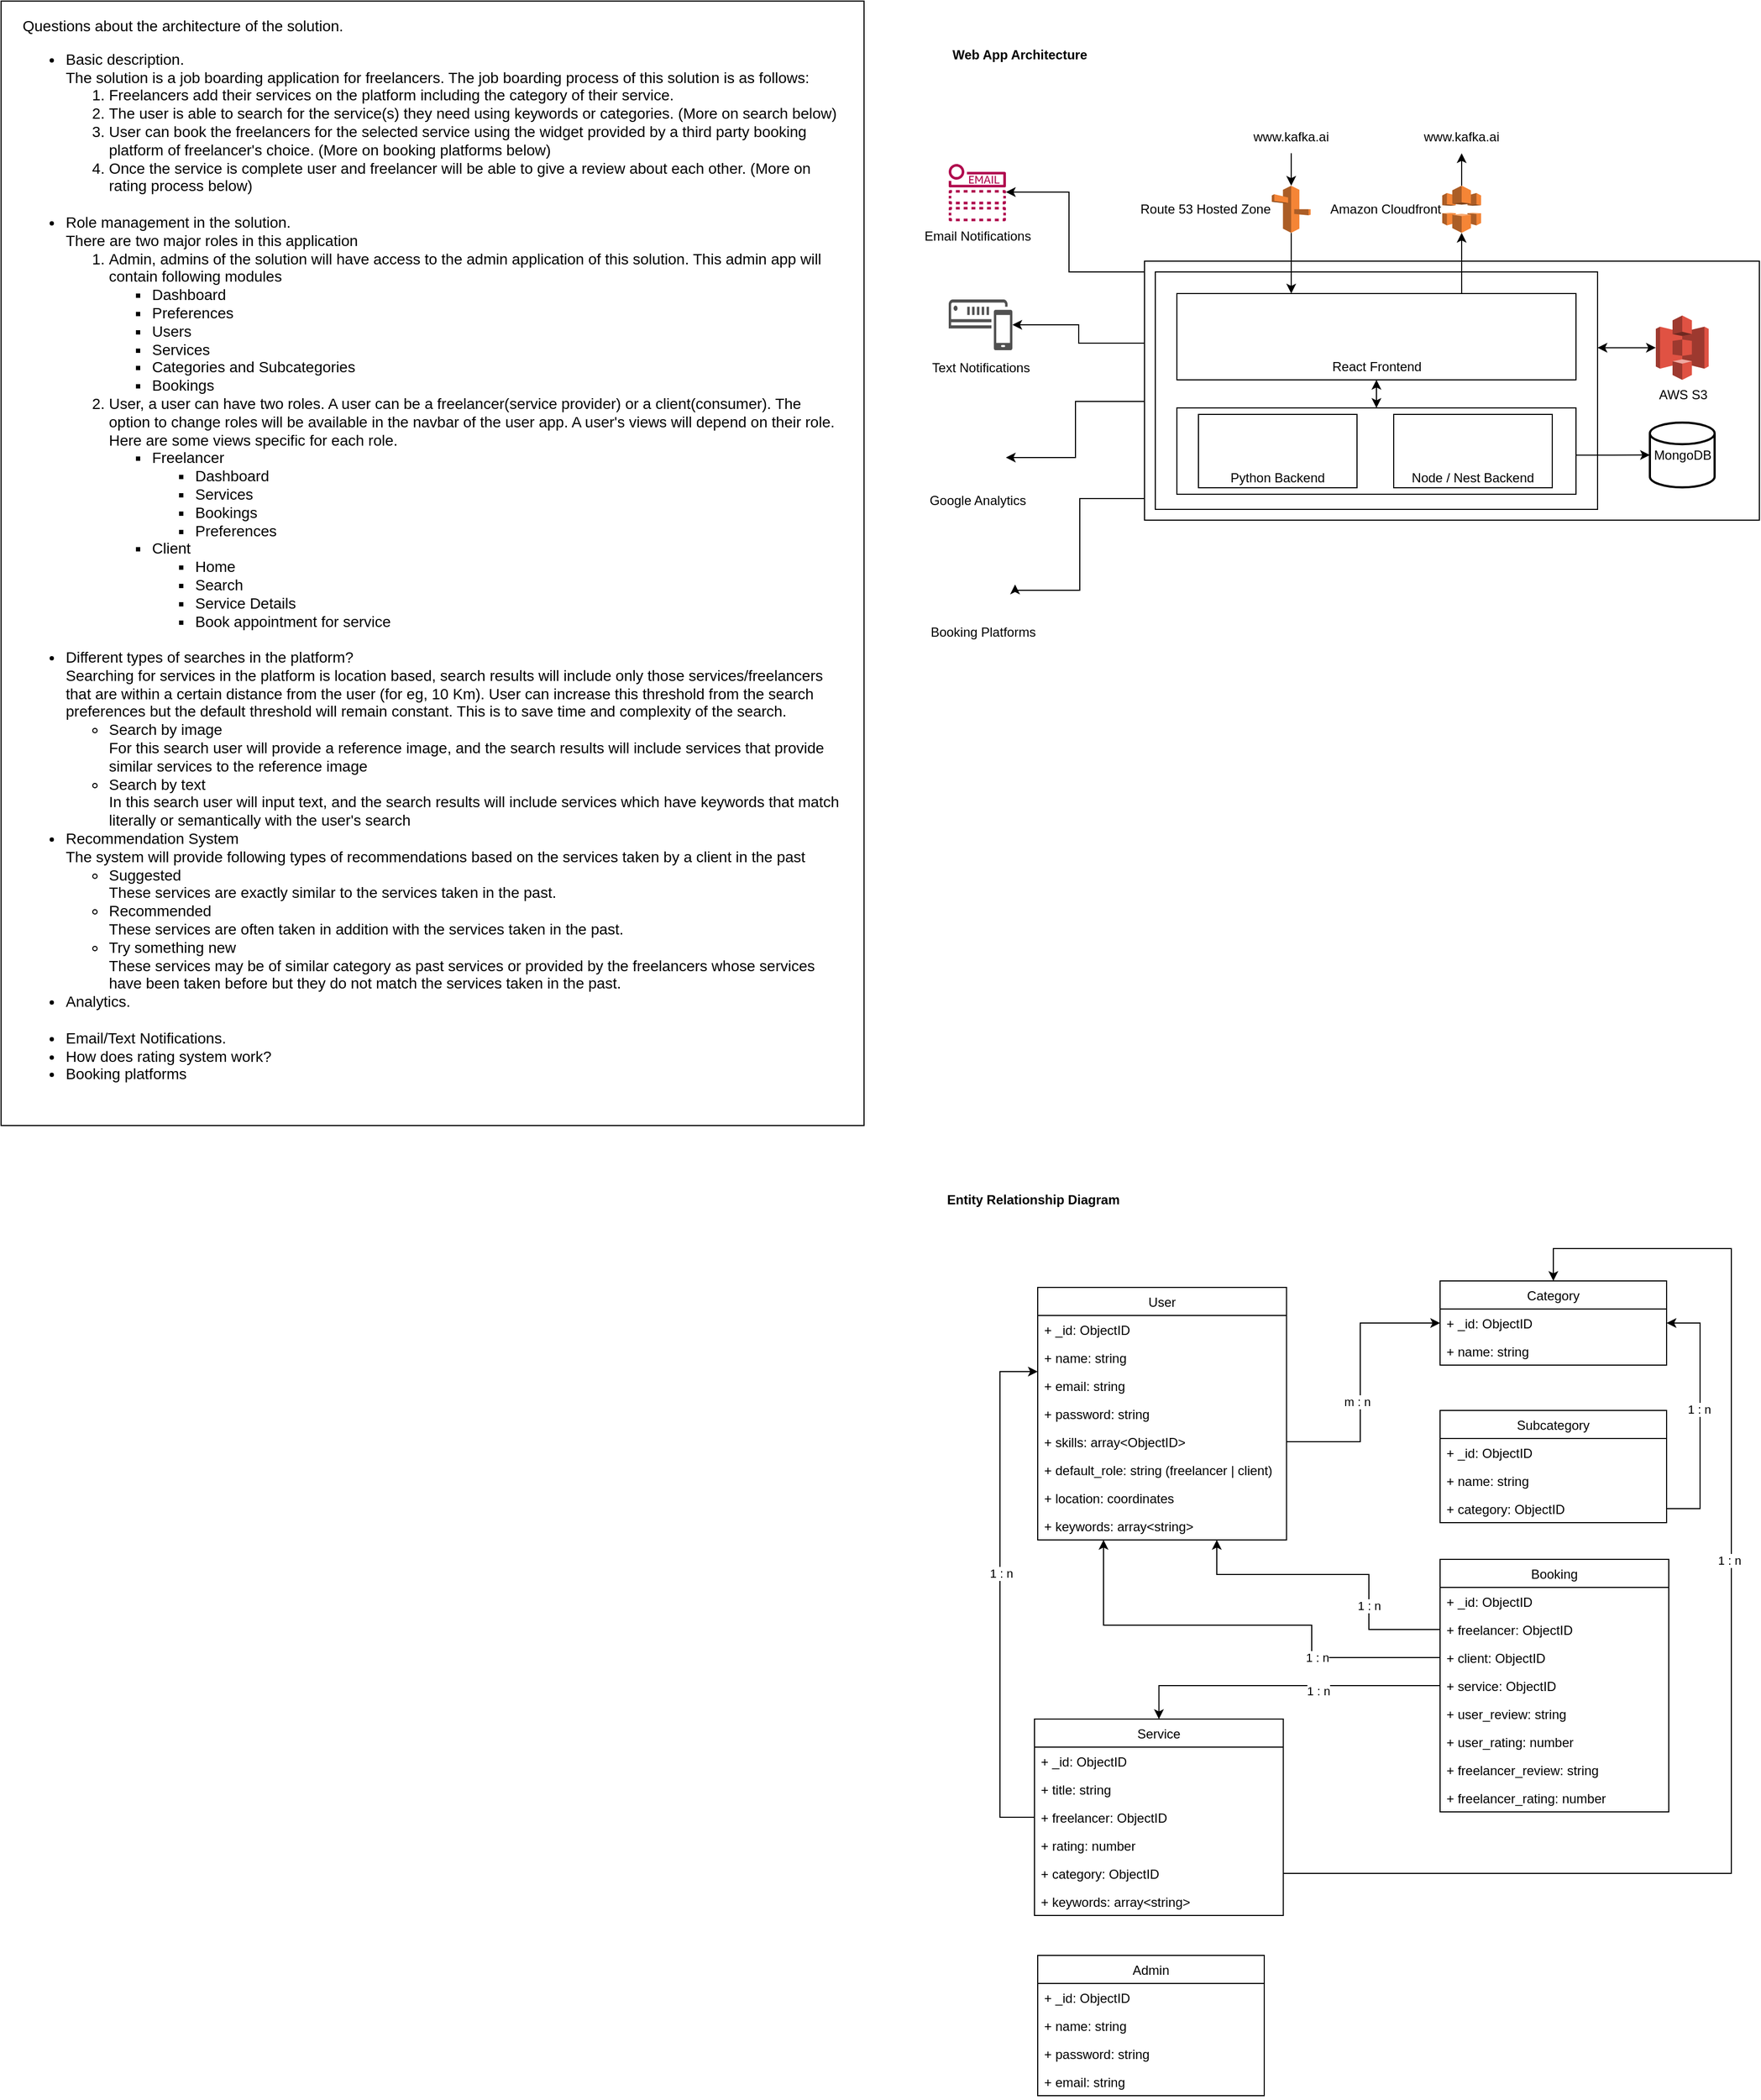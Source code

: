 <mxfile version="18.0.5" type="github">
  <diagram id="RMcL3n7hpZ8fIVGod4ny" name="Page-1">
    <mxGraphModel dx="2430" dy="763" grid="0" gridSize="10" guides="1" tooltips="1" connect="1" arrows="1" fold="1" page="1" pageScale="1" pageWidth="850" pageHeight="1100" math="0" shadow="0">
      <root>
        <mxCell id="0" />
        <mxCell id="1" parent="0" />
        <mxCell id="Oak1mWo9v-8OV0q6VtSm-3" value="" style="rounded=0;whiteSpace=wrap;html=1;fillColor=none;" parent="1" vertex="1">
          <mxGeometry x="235" y="270" width="570" height="240" as="geometry" />
        </mxCell>
        <mxCell id="Oak1mWo9v-8OV0q6VtSm-4" value="" style="rounded=0;whiteSpace=wrap;html=1;fillColor=none;" parent="1" vertex="1">
          <mxGeometry x="245" y="280" width="410" height="220" as="geometry" />
        </mxCell>
        <mxCell id="UXOGcqwC0pb2AC3sruDp-33" value="" style="rounded=0;whiteSpace=wrap;html=1;fillColor=none;" vertex="1" parent="1">
          <mxGeometry x="265" y="406" width="370" height="80" as="geometry" />
        </mxCell>
        <mxCell id="Oak1mWo9v-8OV0q6VtSm-10" value="User" style="swimlane;fontStyle=0;childLayout=stackLayout;horizontal=1;startSize=26;fillColor=none;horizontalStack=0;resizeParent=1;resizeParentMax=0;resizeLast=0;collapsible=1;marginBottom=0;" parent="1" vertex="1">
          <mxGeometry x="136" y="1221" width="230.67" height="234" as="geometry" />
        </mxCell>
        <mxCell id="Oak1mWo9v-8OV0q6VtSm-11" value="+ _id: ObjectID" style="text;strokeColor=none;fillColor=none;align=left;verticalAlign=top;spacingLeft=4;spacingRight=4;overflow=hidden;rotatable=0;points=[[0,0.5],[1,0.5]];portConstraint=eastwest;" parent="Oak1mWo9v-8OV0q6VtSm-10" vertex="1">
          <mxGeometry y="26" width="230.67" height="26" as="geometry" />
        </mxCell>
        <mxCell id="Oak1mWo9v-8OV0q6VtSm-12" value="+ name: string" style="text;strokeColor=none;fillColor=none;align=left;verticalAlign=top;spacingLeft=4;spacingRight=4;overflow=hidden;rotatable=0;points=[[0,0.5],[1,0.5]];portConstraint=eastwest;" parent="Oak1mWo9v-8OV0q6VtSm-10" vertex="1">
          <mxGeometry y="52" width="230.67" height="26" as="geometry" />
        </mxCell>
        <mxCell id="Oak1mWo9v-8OV0q6VtSm-13" value="+ email: string" style="text;strokeColor=none;fillColor=none;align=left;verticalAlign=top;spacingLeft=4;spacingRight=4;overflow=hidden;rotatable=0;points=[[0,0.5],[1,0.5]];portConstraint=eastwest;" parent="Oak1mWo9v-8OV0q6VtSm-10" vertex="1">
          <mxGeometry y="78" width="230.67" height="26" as="geometry" />
        </mxCell>
        <mxCell id="Oak1mWo9v-8OV0q6VtSm-14" value="+ password: string" style="text;strokeColor=none;fillColor=none;align=left;verticalAlign=top;spacingLeft=4;spacingRight=4;overflow=hidden;rotatable=0;points=[[0,0.5],[1,0.5]];portConstraint=eastwest;" parent="Oak1mWo9v-8OV0q6VtSm-10" vertex="1">
          <mxGeometry y="104" width="230.67" height="26" as="geometry" />
        </mxCell>
        <mxCell id="Oak1mWo9v-8OV0q6VtSm-113" value="+ skills: array&lt;ObjectID&gt;" style="text;strokeColor=none;fillColor=none;align=left;verticalAlign=top;spacingLeft=4;spacingRight=4;overflow=hidden;rotatable=0;points=[[0,0.5],[1,0.5]];portConstraint=eastwest;" parent="Oak1mWo9v-8OV0q6VtSm-10" vertex="1">
          <mxGeometry y="130" width="230.67" height="26" as="geometry" />
        </mxCell>
        <mxCell id="Oak1mWo9v-8OV0q6VtSm-16" value="+ default_role: string (freelancer | client)" style="text;strokeColor=none;fillColor=none;align=left;verticalAlign=top;spacingLeft=4;spacingRight=4;overflow=hidden;rotatable=0;points=[[0,0.5],[1,0.5]];portConstraint=eastwest;" parent="Oak1mWo9v-8OV0q6VtSm-10" vertex="1">
          <mxGeometry y="156" width="230.67" height="26" as="geometry" />
        </mxCell>
        <mxCell id="UXOGcqwC0pb2AC3sruDp-13" value="+ location: coordinates" style="text;strokeColor=none;fillColor=none;align=left;verticalAlign=top;spacingLeft=4;spacingRight=4;overflow=hidden;rotatable=0;points=[[0,0.5],[1,0.5]];portConstraint=eastwest;" vertex="1" parent="Oak1mWo9v-8OV0q6VtSm-10">
          <mxGeometry y="182" width="230.67" height="26" as="geometry" />
        </mxCell>
        <mxCell id="UXOGcqwC0pb2AC3sruDp-22" value="+ keywords: array&lt;string&gt;" style="text;strokeColor=none;fillColor=none;align=left;verticalAlign=top;spacingLeft=4;spacingRight=4;overflow=hidden;rotatable=0;points=[[0,0.5],[1,0.5]];portConstraint=eastwest;" vertex="1" parent="Oak1mWo9v-8OV0q6VtSm-10">
          <mxGeometry y="208" width="230.67" height="26" as="geometry" />
        </mxCell>
        <mxCell id="Oak1mWo9v-8OV0q6VtSm-19" value="Admin" style="swimlane;fontStyle=0;childLayout=stackLayout;horizontal=1;startSize=26;fillColor=none;horizontalStack=0;resizeParent=1;resizeParentMax=0;resizeLast=0;collapsible=1;marginBottom=0;" parent="1" vertex="1">
          <mxGeometry x="136" y="1840" width="210" height="130" as="geometry" />
        </mxCell>
        <mxCell id="Oak1mWo9v-8OV0q6VtSm-20" value="+ _id: ObjectID" style="text;strokeColor=none;fillColor=none;align=left;verticalAlign=top;spacingLeft=4;spacingRight=4;overflow=hidden;rotatable=0;points=[[0,0.5],[1,0.5]];portConstraint=eastwest;" parent="Oak1mWo9v-8OV0q6VtSm-19" vertex="1">
          <mxGeometry y="26" width="210" height="26" as="geometry" />
        </mxCell>
        <mxCell id="Oak1mWo9v-8OV0q6VtSm-21" value="+ name: string" style="text;strokeColor=none;fillColor=none;align=left;verticalAlign=top;spacingLeft=4;spacingRight=4;overflow=hidden;rotatable=0;points=[[0,0.5],[1,0.5]];portConstraint=eastwest;" parent="Oak1mWo9v-8OV0q6VtSm-19" vertex="1">
          <mxGeometry y="52" width="210" height="26" as="geometry" />
        </mxCell>
        <mxCell id="Oak1mWo9v-8OV0q6VtSm-23" value="+ password: string" style="text;strokeColor=none;fillColor=none;align=left;verticalAlign=top;spacingLeft=4;spacingRight=4;overflow=hidden;rotatable=0;points=[[0,0.5],[1,0.5]];portConstraint=eastwest;" parent="Oak1mWo9v-8OV0q6VtSm-19" vertex="1">
          <mxGeometry y="78" width="210" height="26" as="geometry" />
        </mxCell>
        <mxCell id="Oak1mWo9v-8OV0q6VtSm-22" value="+ email: string" style="text;strokeColor=none;fillColor=none;align=left;verticalAlign=top;spacingLeft=4;spacingRight=4;overflow=hidden;rotatable=0;points=[[0,0.5],[1,0.5]];portConstraint=eastwest;" parent="Oak1mWo9v-8OV0q6VtSm-19" vertex="1">
          <mxGeometry y="104" width="210" height="26" as="geometry" />
        </mxCell>
        <mxCell id="Oak1mWo9v-8OV0q6VtSm-53" value="&lt;b&gt;Entity Relationship Diagram&lt;/b&gt;" style="text;html=1;strokeColor=none;fillColor=none;align=left;verticalAlign=middle;whiteSpace=wrap;rounded=0;" parent="1" vertex="1">
          <mxGeometry x="50" y="1125" width="240" height="30" as="geometry" />
        </mxCell>
        <mxCell id="Oak1mWo9v-8OV0q6VtSm-80" value="Service" style="swimlane;fontStyle=0;childLayout=stackLayout;horizontal=1;startSize=26;fillColor=none;horizontalStack=0;resizeParent=1;resizeParentMax=0;resizeLast=0;collapsible=1;marginBottom=0;" parent="1" vertex="1">
          <mxGeometry x="133" y="1621" width="230.67" height="182" as="geometry" />
        </mxCell>
        <mxCell id="Oak1mWo9v-8OV0q6VtSm-81" value="+ _id: ObjectID" style="text;strokeColor=none;fillColor=none;align=left;verticalAlign=top;spacingLeft=4;spacingRight=4;overflow=hidden;rotatable=0;points=[[0,0.5],[1,0.5]];portConstraint=eastwest;" parent="Oak1mWo9v-8OV0q6VtSm-80" vertex="1">
          <mxGeometry y="26" width="230.67" height="26" as="geometry" />
        </mxCell>
        <mxCell id="Oak1mWo9v-8OV0q6VtSm-82" value="+ title: string" style="text;strokeColor=none;fillColor=none;align=left;verticalAlign=top;spacingLeft=4;spacingRight=4;overflow=hidden;rotatable=0;points=[[0,0.5],[1,0.5]];portConstraint=eastwest;" parent="Oak1mWo9v-8OV0q6VtSm-80" vertex="1">
          <mxGeometry y="52" width="230.67" height="26" as="geometry" />
        </mxCell>
        <mxCell id="Oak1mWo9v-8OV0q6VtSm-83" value="+ freelancer: ObjectID" style="text;strokeColor=none;fillColor=none;align=left;verticalAlign=top;spacingLeft=4;spacingRight=4;overflow=hidden;rotatable=0;points=[[0,0.5],[1,0.5]];portConstraint=eastwest;" parent="Oak1mWo9v-8OV0q6VtSm-80" vertex="1">
          <mxGeometry y="78" width="230.67" height="26" as="geometry" />
        </mxCell>
        <mxCell id="Oak1mWo9v-8OV0q6VtSm-86" value="+ rating: number" style="text;strokeColor=none;fillColor=none;align=left;verticalAlign=top;spacingLeft=4;spacingRight=4;overflow=hidden;rotatable=0;points=[[0,0.5],[1,0.5]];portConstraint=eastwest;" parent="Oak1mWo9v-8OV0q6VtSm-80" vertex="1">
          <mxGeometry y="104" width="230.67" height="26" as="geometry" />
        </mxCell>
        <mxCell id="UXOGcqwC0pb2AC3sruDp-5" value="+ category: ObjectID" style="text;strokeColor=none;fillColor=none;align=left;verticalAlign=top;spacingLeft=4;spacingRight=4;overflow=hidden;rotatable=0;points=[[0,0.5],[1,0.5]];portConstraint=eastwest;" vertex="1" parent="Oak1mWo9v-8OV0q6VtSm-80">
          <mxGeometry y="130" width="230.67" height="26" as="geometry" />
        </mxCell>
        <mxCell id="UXOGcqwC0pb2AC3sruDp-24" value="+ keywords: array&lt;string&gt;" style="text;strokeColor=none;fillColor=none;align=left;verticalAlign=top;spacingLeft=4;spacingRight=4;overflow=hidden;rotatable=0;points=[[0,0.5],[1,0.5]];portConstraint=eastwest;" vertex="1" parent="Oak1mWo9v-8OV0q6VtSm-80">
          <mxGeometry y="156" width="230.67" height="26" as="geometry" />
        </mxCell>
        <mxCell id="Oak1mWo9v-8OV0q6VtSm-94" value="Booking" style="swimlane;fontStyle=0;childLayout=stackLayout;horizontal=1;startSize=26;fillColor=none;horizontalStack=0;resizeParent=1;resizeParentMax=0;resizeLast=0;collapsible=1;marginBottom=0;" parent="1" vertex="1">
          <mxGeometry x="509" y="1473" width="212" height="234" as="geometry" />
        </mxCell>
        <mxCell id="Oak1mWo9v-8OV0q6VtSm-95" value="+ _id: ObjectID" style="text;strokeColor=none;fillColor=none;align=left;verticalAlign=top;spacingLeft=4;spacingRight=4;overflow=hidden;rotatable=0;points=[[0,0.5],[1,0.5]];portConstraint=eastwest;" parent="Oak1mWo9v-8OV0q6VtSm-94" vertex="1">
          <mxGeometry y="26" width="212" height="26" as="geometry" />
        </mxCell>
        <mxCell id="Oak1mWo9v-8OV0q6VtSm-97" value="+ freelancer: ObjectID" style="text;strokeColor=none;fillColor=none;align=left;verticalAlign=top;spacingLeft=4;spacingRight=4;overflow=hidden;rotatable=0;points=[[0,0.5],[1,0.5]];portConstraint=eastwest;" parent="Oak1mWo9v-8OV0q6VtSm-94" vertex="1">
          <mxGeometry y="52" width="212" height="26" as="geometry" />
        </mxCell>
        <mxCell id="Oak1mWo9v-8OV0q6VtSm-98" value="+ client: ObjectID" style="text;strokeColor=none;fillColor=none;align=left;verticalAlign=top;spacingLeft=4;spacingRight=4;overflow=hidden;rotatable=0;points=[[0,0.5],[1,0.5]];portConstraint=eastwest;" parent="Oak1mWo9v-8OV0q6VtSm-94" vertex="1">
          <mxGeometry y="78" width="212" height="26" as="geometry" />
        </mxCell>
        <mxCell id="Oak1mWo9v-8OV0q6VtSm-99" value="+ service: ObjectID" style="text;strokeColor=none;fillColor=none;align=left;verticalAlign=top;spacingLeft=4;spacingRight=4;overflow=hidden;rotatable=0;points=[[0,0.5],[1,0.5]];portConstraint=eastwest;" parent="Oak1mWo9v-8OV0q6VtSm-94" vertex="1">
          <mxGeometry y="104" width="212" height="26" as="geometry" />
        </mxCell>
        <mxCell id="UXOGcqwC0pb2AC3sruDp-2" value="+ user_review: string" style="text;strokeColor=none;fillColor=none;align=left;verticalAlign=top;spacingLeft=4;spacingRight=4;overflow=hidden;rotatable=0;points=[[0,0.5],[1,0.5]];portConstraint=eastwest;" vertex="1" parent="Oak1mWo9v-8OV0q6VtSm-94">
          <mxGeometry y="130" width="212" height="26" as="geometry" />
        </mxCell>
        <mxCell id="UXOGcqwC0pb2AC3sruDp-4" value="+ user_rating: number" style="text;strokeColor=none;fillColor=none;align=left;verticalAlign=top;spacingLeft=4;spacingRight=4;overflow=hidden;rotatable=0;points=[[0,0.5],[1,0.5]];portConstraint=eastwest;" vertex="1" parent="Oak1mWo9v-8OV0q6VtSm-94">
          <mxGeometry y="156" width="212" height="26" as="geometry" />
        </mxCell>
        <mxCell id="UXOGcqwC0pb2AC3sruDp-9" value="+ freelancer_review: string" style="text;strokeColor=none;fillColor=none;align=left;verticalAlign=top;spacingLeft=4;spacingRight=4;overflow=hidden;rotatable=0;points=[[0,0.5],[1,0.5]];portConstraint=eastwest;" vertex="1" parent="Oak1mWo9v-8OV0q6VtSm-94">
          <mxGeometry y="182" width="212" height="26" as="geometry" />
        </mxCell>
        <mxCell id="UXOGcqwC0pb2AC3sruDp-8" value="+ freelancer_rating: number" style="text;strokeColor=none;fillColor=none;align=left;verticalAlign=top;spacingLeft=4;spacingRight=4;overflow=hidden;rotatable=0;points=[[0,0.5],[1,0.5]];portConstraint=eastwest;" vertex="1" parent="Oak1mWo9v-8OV0q6VtSm-94">
          <mxGeometry y="208" width="212" height="26" as="geometry" />
        </mxCell>
        <mxCell id="Oak1mWo9v-8OV0q6VtSm-100" style="edgeStyle=orthogonalEdgeStyle;rounded=0;orthogonalLoop=1;jettySize=auto;html=1;" parent="1" source="Oak1mWo9v-8OV0q6VtSm-97" target="Oak1mWo9v-8OV0q6VtSm-10" edge="1">
          <mxGeometry relative="1" as="geometry">
            <Array as="points">
              <mxPoint x="443" y="1538" />
              <mxPoint x="443" y="1487" />
              <mxPoint x="302" y="1487" />
            </Array>
          </mxGeometry>
        </mxCell>
        <mxCell id="Oak1mWo9v-8OV0q6VtSm-124" value="1 : n" style="edgeLabel;html=1;align=center;verticalAlign=middle;resizable=0;points=[];" parent="Oak1mWo9v-8OV0q6VtSm-100" vertex="1" connectable="0">
          <mxGeometry x="-0.395" relative="1" as="geometry">
            <mxPoint y="-1" as="offset" />
          </mxGeometry>
        </mxCell>
        <mxCell id="Oak1mWo9v-8OV0q6VtSm-101" style="edgeStyle=orthogonalEdgeStyle;rounded=0;orthogonalLoop=1;jettySize=auto;html=1;" parent="1" source="Oak1mWo9v-8OV0q6VtSm-98" target="Oak1mWo9v-8OV0q6VtSm-10" edge="1">
          <mxGeometry relative="1" as="geometry">
            <Array as="points">
              <mxPoint x="390" y="1564" />
              <mxPoint x="390" y="1534" />
              <mxPoint x="197" y="1534" />
            </Array>
          </mxGeometry>
        </mxCell>
        <mxCell id="Oak1mWo9v-8OV0q6VtSm-123" value="1 : n" style="edgeLabel;html=1;align=center;verticalAlign=middle;resizable=0;points=[];" parent="Oak1mWo9v-8OV0q6VtSm-101" vertex="1" connectable="0">
          <mxGeometry x="-0.434" y="-5" relative="1" as="geometry">
            <mxPoint as="offset" />
          </mxGeometry>
        </mxCell>
        <mxCell id="Oak1mWo9v-8OV0q6VtSm-102" style="edgeStyle=orthogonalEdgeStyle;rounded=0;orthogonalLoop=1;jettySize=auto;html=1;" parent="1" source="Oak1mWo9v-8OV0q6VtSm-99" target="Oak1mWo9v-8OV0q6VtSm-80" edge="1">
          <mxGeometry relative="1" as="geometry" />
        </mxCell>
        <mxCell id="Oak1mWo9v-8OV0q6VtSm-122" value="1 : n" style="edgeLabel;html=1;align=center;verticalAlign=middle;resizable=0;points=[];" parent="Oak1mWo9v-8OV0q6VtSm-102" vertex="1" connectable="0">
          <mxGeometry x="-0.224" y="5" relative="1" as="geometry">
            <mxPoint as="offset" />
          </mxGeometry>
        </mxCell>
        <mxCell id="Oak1mWo9v-8OV0q6VtSm-103" style="edgeStyle=orthogonalEdgeStyle;rounded=0;orthogonalLoop=1;jettySize=auto;html=1;" parent="1" source="Oak1mWo9v-8OV0q6VtSm-83" target="Oak1mWo9v-8OV0q6VtSm-10" edge="1">
          <mxGeometry relative="1" as="geometry">
            <Array as="points">
              <mxPoint x="101" y="1712" />
              <mxPoint x="101" y="1299" />
            </Array>
          </mxGeometry>
        </mxCell>
        <mxCell id="Oak1mWo9v-8OV0q6VtSm-120" value="1 : n" style="edgeLabel;html=1;align=center;verticalAlign=middle;resizable=0;points=[];" parent="Oak1mWo9v-8OV0q6VtSm-103" vertex="1" connectable="0">
          <mxGeometry x="0.077" y="-1" relative="1" as="geometry">
            <mxPoint as="offset" />
          </mxGeometry>
        </mxCell>
        <mxCell id="Oak1mWo9v-8OV0q6VtSm-107" value="Category" style="swimlane;fontStyle=0;childLayout=stackLayout;horizontal=1;startSize=26;fillColor=none;horizontalStack=0;resizeParent=1;resizeParentMax=0;resizeLast=0;collapsible=1;marginBottom=0;" parent="1" vertex="1">
          <mxGeometry x="509" y="1215" width="210" height="78" as="geometry" />
        </mxCell>
        <mxCell id="Oak1mWo9v-8OV0q6VtSm-108" value="+ _id: ObjectID" style="text;strokeColor=none;fillColor=none;align=left;verticalAlign=top;spacingLeft=4;spacingRight=4;overflow=hidden;rotatable=0;points=[[0,0.5],[1,0.5]];portConstraint=eastwest;" parent="Oak1mWo9v-8OV0q6VtSm-107" vertex="1">
          <mxGeometry y="26" width="210" height="26" as="geometry" />
        </mxCell>
        <mxCell id="Oak1mWo9v-8OV0q6VtSm-109" value="+ name: string" style="text;strokeColor=none;fillColor=none;align=left;verticalAlign=top;spacingLeft=4;spacingRight=4;overflow=hidden;rotatable=0;points=[[0,0.5],[1,0.5]];portConstraint=eastwest;" parent="Oak1mWo9v-8OV0q6VtSm-107" vertex="1">
          <mxGeometry y="52" width="210" height="26" as="geometry" />
        </mxCell>
        <mxCell id="Oak1mWo9v-8OV0q6VtSm-114" style="edgeStyle=orthogonalEdgeStyle;rounded=0;orthogonalLoop=1;jettySize=auto;html=1;" parent="1" source="Oak1mWo9v-8OV0q6VtSm-113" target="Oak1mWo9v-8OV0q6VtSm-107" edge="1">
          <mxGeometry relative="1" as="geometry">
            <Array as="points">
              <mxPoint x="435" y="1364" />
              <mxPoint x="435" y="1254" />
            </Array>
          </mxGeometry>
        </mxCell>
        <mxCell id="Oak1mWo9v-8OV0q6VtSm-115" value="m : n" style="edgeLabel;html=1;align=center;verticalAlign=middle;resizable=0;points=[];" parent="Oak1mWo9v-8OV0q6VtSm-114" vertex="1" connectable="0">
          <mxGeometry x="-0.161" y="2" relative="1" as="geometry">
            <mxPoint x="-1" as="offset" />
          </mxGeometry>
        </mxCell>
        <mxCell id="Oak1mWo9v-8OV0q6VtSm-116" value="Subcategory" style="swimlane;fontStyle=0;childLayout=stackLayout;horizontal=1;startSize=26;fillColor=none;horizontalStack=0;resizeParent=1;resizeParentMax=0;resizeLast=0;collapsible=1;marginBottom=0;" parent="1" vertex="1">
          <mxGeometry x="509" y="1335" width="210" height="104" as="geometry" />
        </mxCell>
        <mxCell id="Oak1mWo9v-8OV0q6VtSm-117" value="+ _id: ObjectID" style="text;strokeColor=none;fillColor=none;align=left;verticalAlign=top;spacingLeft=4;spacingRight=4;overflow=hidden;rotatable=0;points=[[0,0.5],[1,0.5]];portConstraint=eastwest;" parent="Oak1mWo9v-8OV0q6VtSm-116" vertex="1">
          <mxGeometry y="26" width="210" height="26" as="geometry" />
        </mxCell>
        <mxCell id="Oak1mWo9v-8OV0q6VtSm-118" value="+ name: string" style="text;strokeColor=none;fillColor=none;align=left;verticalAlign=top;spacingLeft=4;spacingRight=4;overflow=hidden;rotatable=0;points=[[0,0.5],[1,0.5]];portConstraint=eastwest;" parent="Oak1mWo9v-8OV0q6VtSm-116" vertex="1">
          <mxGeometry y="52" width="210" height="26" as="geometry" />
        </mxCell>
        <mxCell id="Oak1mWo9v-8OV0q6VtSm-127" value="+ category: ObjectID" style="text;strokeColor=none;fillColor=none;align=left;verticalAlign=top;spacingLeft=4;spacingRight=4;overflow=hidden;rotatable=0;points=[[0,0.5],[1,0.5]];portConstraint=eastwest;" parent="Oak1mWo9v-8OV0q6VtSm-116" vertex="1">
          <mxGeometry y="78" width="210" height="26" as="geometry" />
        </mxCell>
        <mxCell id="Oak1mWo9v-8OV0q6VtSm-128" style="edgeStyle=orthogonalEdgeStyle;rounded=0;orthogonalLoop=1;jettySize=auto;html=1;" parent="1" source="Oak1mWo9v-8OV0q6VtSm-127" target="Oak1mWo9v-8OV0q6VtSm-107" edge="1">
          <mxGeometry relative="1" as="geometry">
            <Array as="points">
              <mxPoint x="750" y="1426" />
              <mxPoint x="750" y="1254" />
            </Array>
          </mxGeometry>
        </mxCell>
        <mxCell id="Oak1mWo9v-8OV0q6VtSm-129" value="1 : n" style="edgeLabel;html=1;align=center;verticalAlign=middle;resizable=0;points=[];" parent="Oak1mWo9v-8OV0q6VtSm-128" vertex="1" connectable="0">
          <mxGeometry x="0.063" y="1" relative="1" as="geometry">
            <mxPoint y="1" as="offset" />
          </mxGeometry>
        </mxCell>
        <mxCell id="Oak1mWo9v-8OV0q6VtSm-130" style="edgeStyle=orthogonalEdgeStyle;rounded=0;orthogonalLoop=1;jettySize=auto;html=1;exitX=0.5;exitY=1;exitDx=0;exitDy=0;" parent="1" source="Oak1mWo9v-8OV0q6VtSm-53" target="Oak1mWo9v-8OV0q6VtSm-53" edge="1">
          <mxGeometry relative="1" as="geometry" />
        </mxCell>
        <mxCell id="UXOGcqwC0pb2AC3sruDp-1" value="&lt;div style=&quot;font-size: 14px;&quot;&gt;Questions about the architecture of the solution.&lt;/div&gt;&lt;ul style=&quot;&quot;&gt;&lt;li style=&quot;font-size: 14px;&quot;&gt;Basic description.&lt;br style=&quot;font-size: 14px;&quot;&gt;The solution is a job boarding application for freelancers. The job boarding process of this solution is as follows:&lt;/li&gt;&lt;ol style=&quot;font-size: 14px;&quot;&gt;&lt;li style=&quot;font-size: 14px;&quot;&gt;Freelancers add their services on the platform including the category of their service.&lt;/li&gt;&lt;li style=&quot;font-size: 14px;&quot;&gt;The user is able to search for the service(s) they need using keywords or categories. (More on search below)&lt;/li&gt;&lt;li style=&quot;font-size: 14px;&quot;&gt;User can book the freelancers for the selected service using the widget provided by a third party booking platform of freelancer&#39;s choice. (More on booking platforms below)&lt;/li&gt;&lt;li style=&quot;font-size: 14px;&quot;&gt;Once the service is complete user and freelancer will be able to give a review about each other. (More on rating process below)&lt;br&gt;&lt;br&gt;&lt;/li&gt;&lt;/ol&gt;&lt;li style=&quot;font-size: 14px;&quot;&gt;Role management in the solution.&lt;br&gt;There are two major roles in this application&lt;/li&gt;&lt;ol style=&quot;&quot;&gt;&lt;li style=&quot;font-size: 14px;&quot;&gt;Admin, admins of the solution will have access to the admin application of this solution. This admin app will contain following modules&lt;/li&gt;&lt;ul&gt;&lt;li style=&quot;&quot;&gt;Dashboard&lt;/li&gt;&lt;li style=&quot;&quot;&gt;Preferences&lt;/li&gt;&lt;li style=&quot;&quot;&gt;Users&lt;/li&gt;&lt;li style=&quot;&quot;&gt;Services&lt;/li&gt;&lt;li style=&quot;&quot;&gt;Categories and Subcategories&lt;/li&gt;&lt;li style=&quot;&quot;&gt;Bookings&lt;/li&gt;&lt;/ul&gt;&lt;li style=&quot;font-size: 14px;&quot;&gt;User, a user can have two roles. A user can be a freelancer(service provider) or a client(consumer). The option to change roles will be available in the navbar of the user app. A user&#39;s views will depend on their role. Here are some views specific for each role.&lt;/li&gt;&lt;ul&gt;&lt;li&gt;&lt;span style=&quot;background-color: initial;&quot;&gt;Freelancer&lt;/span&gt;&lt;/li&gt;&lt;ul&gt;&lt;li&gt;&lt;span style=&quot;background-color: initial;&quot;&gt;Dashboard&lt;/span&gt;&lt;/li&gt;&lt;li&gt;&lt;span style=&quot;background-color: initial;&quot;&gt;Services&lt;/span&gt;&lt;/li&gt;&lt;li&gt;&lt;span style=&quot;background-color: initial;&quot;&gt;Bookings&lt;/span&gt;&lt;/li&gt;&lt;li&gt;&lt;span style=&quot;background-color: initial;&quot;&gt;Preferences&lt;/span&gt;&lt;/li&gt;&lt;/ul&gt;&lt;li&gt;&lt;span style=&quot;background-color: initial;&quot;&gt;Client&lt;/span&gt;&lt;/li&gt;&lt;ul&gt;&lt;li&gt;&lt;span style=&quot;background-color: initial;&quot;&gt;Home&lt;/span&gt;&lt;/li&gt;&lt;li&gt;&lt;span style=&quot;background-color: initial;&quot;&gt;Search&lt;/span&gt;&lt;/li&gt;&lt;li&gt;&lt;span style=&quot;background-color: initial;&quot;&gt;Service Details&lt;/span&gt;&lt;/li&gt;&lt;li&gt;&lt;span style=&quot;background-color: initial;&quot;&gt;Book appointment for service&lt;br&gt;&lt;br&gt;&lt;/span&gt;&lt;/li&gt;&lt;/ul&gt;&lt;/ul&gt;&lt;/ol&gt;&lt;li style=&quot;font-size: 14px;&quot;&gt;Different types of searches in the platform?&lt;br&gt;Searching for services in the platform is location based, search results will include only those services/freelancers that are within a certain distance from the user (for eg, 10 Km). User can increase this threshold from the search preferences but the default threshold will remain constant. This is to save time and complexity of the search.&lt;/li&gt;&lt;ul&gt;&lt;li style=&quot;font-size: 14px;&quot;&gt;Search by image&lt;br&gt;For this search user will provide a reference image, and the search results will include services that provide similar services to the reference image&amp;nbsp;&lt;/li&gt;&lt;li style=&quot;font-size: 14px;&quot;&gt;Search by text&lt;br&gt;In this search user will input text, and the search results will include services which have keywords that match literally or semantically with the user&#39;s search&lt;/li&gt;&lt;/ul&gt;&lt;li style=&quot;font-size: 14px;&quot;&gt;Recommendation System&lt;br&gt;The system will provide following types of recommendations based on the services taken by a client in the past&lt;/li&gt;&lt;ul&gt;&lt;li style=&quot;font-size: 14px;&quot;&gt;Suggested&lt;br&gt;These services are exactly similar to the services taken in the past.&lt;/li&gt;&lt;li style=&quot;font-size: 14px;&quot;&gt;Recommended&lt;br&gt;These services are often taken in addition with the services taken in the past.&amp;nbsp;&lt;/li&gt;&lt;li style=&quot;font-size: 14px;&quot;&gt;Try something new&lt;br&gt;These services may be of similar category as past services or provided by the freelancers whose services have been taken before but they do not match the services taken in the past.&lt;/li&gt;&lt;/ul&gt;&lt;li style=&quot;font-size: 14px;&quot;&gt;Analytics.&lt;br&gt;&lt;br&gt;&lt;/li&gt;&lt;li style=&quot;font-size: 14px;&quot;&gt;Email/Text Notifications.&lt;/li&gt;&lt;li style=&quot;font-size: 14px;&quot;&gt;How does rating system work?&lt;/li&gt;&lt;li style=&quot;font-size: 14px;&quot;&gt;Booking platforms&lt;/li&gt;&lt;/ul&gt;" style="rounded=0;whiteSpace=wrap;html=1;align=left;verticalAlign=top;spacing=10;spacingLeft=10;spacingRight=10;fontSize=14;" vertex="1" parent="1">
          <mxGeometry x="-825" y="29" width="800" height="1042" as="geometry" />
        </mxCell>
        <mxCell id="UXOGcqwC0pb2AC3sruDp-6" style="edgeStyle=orthogonalEdgeStyle;rounded=0;orthogonalLoop=1;jettySize=auto;html=1;" edge="1" parent="1" source="UXOGcqwC0pb2AC3sruDp-5" target="Oak1mWo9v-8OV0q6VtSm-107">
          <mxGeometry relative="1" as="geometry">
            <Array as="points">
              <mxPoint x="779" y="1764" />
              <mxPoint x="779" y="1185" />
              <mxPoint x="614" y="1185" />
            </Array>
          </mxGeometry>
        </mxCell>
        <mxCell id="UXOGcqwC0pb2AC3sruDp-7" value="1 : n" style="edgeLabel;html=1;align=center;verticalAlign=middle;resizable=0;points=[];" vertex="1" connectable="0" parent="UXOGcqwC0pb2AC3sruDp-6">
          <mxGeometry x="0.187" y="2" relative="1" as="geometry">
            <mxPoint as="offset" />
          </mxGeometry>
        </mxCell>
        <mxCell id="Oak1mWo9v-8OV0q6VtSm-54" value="&lt;b&gt;Web App Architecture&lt;/b&gt;" style="text;html=1;strokeColor=none;fillColor=none;align=left;verticalAlign=middle;whiteSpace=wrap;rounded=0;" parent="1" vertex="1">
          <mxGeometry x="55" y="64" width="240" height="30" as="geometry" />
        </mxCell>
        <mxCell id="Oak1mWo9v-8OV0q6VtSm-56" value="www.kafka.ai" style="text;html=1;strokeColor=none;fillColor=none;align=center;verticalAlign=middle;whiteSpace=wrap;rounded=0;" parent="1" vertex="1">
          <mxGeometry x="331" y="140" width="80" height="30" as="geometry" />
        </mxCell>
        <mxCell id="Oak1mWo9v-8OV0q6VtSm-57" value="www.kafka.ai" style="text;html=1;strokeColor=none;fillColor=none;align=center;verticalAlign=middle;whiteSpace=wrap;rounded=0;" parent="1" vertex="1">
          <mxGeometry x="489" y="140" width="80" height="30" as="geometry" />
        </mxCell>
        <mxCell id="Oak1mWo9v-8OV0q6VtSm-58" style="edgeStyle=orthogonalEdgeStyle;rounded=0;orthogonalLoop=1;jettySize=auto;html=1;" parent="1" source="Oak1mWo9v-8OV0q6VtSm-59" edge="1">
          <mxGeometry relative="1" as="geometry">
            <mxPoint x="371.026" y="300" as="targetPoint" />
            <Array as="points">
              <mxPoint x="371" y="290" />
              <mxPoint x="371" y="290" />
            </Array>
          </mxGeometry>
        </mxCell>
        <mxCell id="Oak1mWo9v-8OV0q6VtSm-59" value="Route 53 Hosted Zone" style="outlineConnect=0;dashed=0;verticalLabelPosition=middle;verticalAlign=middle;align=right;html=1;shape=mxgraph.aws3.route_53;fillColor=#F58536;gradientColor=none;aspect=fixed;labelPosition=left;" parent="1" vertex="1">
          <mxGeometry x="353" y="200.09" width="36" height="43.67" as="geometry" />
        </mxCell>
        <mxCell id="Oak1mWo9v-8OV0q6VtSm-55" style="edgeStyle=orthogonalEdgeStyle;rounded=0;orthogonalLoop=1;jettySize=auto;html=1;" parent="1" source="Oak1mWo9v-8OV0q6VtSm-56" target="Oak1mWo9v-8OV0q6VtSm-59" edge="1">
          <mxGeometry relative="1" as="geometry" />
        </mxCell>
        <mxCell id="Oak1mWo9v-8OV0q6VtSm-60" style="edgeStyle=orthogonalEdgeStyle;rounded=0;orthogonalLoop=1;jettySize=auto;html=1;" parent="1" source="Oak1mWo9v-8OV0q6VtSm-61" target="Oak1mWo9v-8OV0q6VtSm-57" edge="1">
          <mxGeometry relative="1" as="geometry" />
        </mxCell>
        <mxCell id="Oak1mWo9v-8OV0q6VtSm-61" value="Amazon Cloudfront" style="outlineConnect=0;dashed=0;verticalLabelPosition=middle;verticalAlign=middle;align=right;html=1;shape=mxgraph.aws3.cloudfront;fillColor=#F58536;gradientColor=none;aspect=fixed;labelPosition=left;" parent="1" vertex="1">
          <mxGeometry x="511" y="200" width="36" height="43.76" as="geometry" />
        </mxCell>
        <mxCell id="Oak1mWo9v-8OV0q6VtSm-62" style="edgeStyle=orthogonalEdgeStyle;rounded=0;orthogonalLoop=1;jettySize=auto;html=1;entryX=0.5;entryY=1;entryDx=0;entryDy=0;entryPerimeter=0;" parent="1" target="Oak1mWo9v-8OV0q6VtSm-61" edge="1">
          <mxGeometry relative="1" as="geometry">
            <mxPoint x="529.026" y="300" as="sourcePoint" />
            <Array as="points">
              <mxPoint x="529" y="290" />
              <mxPoint x="529" y="290" />
            </Array>
          </mxGeometry>
        </mxCell>
        <mxCell id="UXOGcqwC0pb2AC3sruDp-40" style="edgeStyle=orthogonalEdgeStyle;rounded=0;orthogonalLoop=1;jettySize=auto;html=1;fontSize=12;fontColor=#000000;startArrow=classic;startFill=1;" edge="1" parent="1" source="Oak1mWo9v-8OV0q6VtSm-63" target="UXOGcqwC0pb2AC3sruDp-33">
          <mxGeometry relative="1" as="geometry" />
        </mxCell>
        <mxCell id="Oak1mWo9v-8OV0q6VtSm-63" value="" style="rounded=0;whiteSpace=wrap;html=1;fillColor=none;" parent="1" vertex="1">
          <mxGeometry x="265" y="300" width="370" height="80" as="geometry" />
        </mxCell>
        <mxCell id="Oak1mWo9v-8OV0q6VtSm-64" value="React Frontend" style="shape=image;html=1;verticalAlign=top;verticalLabelPosition=bottom;labelBackgroundColor=#ffffff;imageAspect=0;aspect=fixed;image=https://cdn1.iconfinder.com/data/icons/ionicons-fill-vol-2/512/logo-react-128.png;fillColor=none;labelPosition=center;align=center;" parent="1" vertex="1">
          <mxGeometry x="425" y="304" width="50" height="50" as="geometry" />
        </mxCell>
        <mxCell id="Oak1mWo9v-8OV0q6VtSm-68" style="edgeStyle=orthogonalEdgeStyle;rounded=0;orthogonalLoop=1;jettySize=auto;html=1;strokeColor=default;startArrow=classic;startFill=1;" parent="1" source="Oak1mWo9v-8OV0q6VtSm-69" target="Oak1mWo9v-8OV0q6VtSm-4" edge="1">
          <mxGeometry relative="1" as="geometry">
            <Array as="points">
              <mxPoint x="675" y="350" />
              <mxPoint x="675" y="350" />
            </Array>
          </mxGeometry>
        </mxCell>
        <mxCell id="Oak1mWo9v-8OV0q6VtSm-69" value="AWS S3" style="outlineConnect=0;dashed=0;verticalLabelPosition=bottom;verticalAlign=top;align=center;html=1;shape=mxgraph.aws3.s3;fillColor=#E05243;gradientColor=none;aspect=fixed;" parent="1" vertex="1">
          <mxGeometry x="709" y="320.38" width="49" height="59.62" as="geometry" />
        </mxCell>
        <mxCell id="Oak1mWo9v-8OV0q6VtSm-70" value="" style="group;verticalAlign=middle;labelPosition=right;verticalLabelPosition=bottom;align=left;horizontal=1;spacingTop=7;textDirection=rtl;" parent="1" vertex="1" connectable="0">
          <mxGeometry x="703.5" y="419.65" width="60" height="60" as="geometry" />
        </mxCell>
        <mxCell id="Oak1mWo9v-8OV0q6VtSm-71" value="MongoDB" style="strokeWidth=2;html=1;shape=mxgraph.flowchart.database;whiteSpace=wrap;fillColor=none;" parent="Oak1mWo9v-8OV0q6VtSm-70" vertex="1">
          <mxGeometry width="60" height="60" as="geometry" />
        </mxCell>
        <mxCell id="Oak1mWo9v-8OV0q6VtSm-65" style="edgeStyle=orthogonalEdgeStyle;rounded=0;orthogonalLoop=1;jettySize=auto;html=1;entryX=0;entryY=0.5;entryDx=0;entryDy=0;entryPerimeter=0;" parent="1" source="UXOGcqwC0pb2AC3sruDp-33" target="Oak1mWo9v-8OV0q6VtSm-71" edge="1">
          <mxGeometry relative="1" as="geometry">
            <Array as="points">
              <mxPoint x="669" y="450" />
            </Array>
          </mxGeometry>
        </mxCell>
        <mxCell id="Oak1mWo9v-8OV0q6VtSm-72" value="&lt;font color=&quot;#000000&quot;&gt;Email Notifications&lt;/font&gt;" style="sketch=0;outlineConnect=0;fontColor=#232F3E;gradientColor=none;fillColor=#B0084D;strokeColor=none;dashed=0;verticalLabelPosition=bottom;verticalAlign=top;align=center;html=1;fontSize=12;fontStyle=0;aspect=fixed;pointerEvents=1;shape=mxgraph.aws4.email_notification;" parent="1" vertex="1">
          <mxGeometry x="53.5" y="180" width="53" height="53" as="geometry" />
        </mxCell>
        <mxCell id="Oak1mWo9v-8OV0q6VtSm-1" style="edgeStyle=orthogonalEdgeStyle;rounded=0;orthogonalLoop=1;jettySize=auto;html=1;startArrow=none;startFill=0;strokeColor=default;" parent="1" source="Oak1mWo9v-8OV0q6VtSm-3" target="Oak1mWo9v-8OV0q6VtSm-72" edge="1">
          <mxGeometry relative="1" as="geometry">
            <Array as="points">
              <mxPoint x="165" y="280" />
              <mxPoint x="165" y="206" />
            </Array>
          </mxGeometry>
        </mxCell>
        <mxCell id="Oak1mWo9v-8OV0q6VtSm-2" style="edgeStyle=orthogonalEdgeStyle;rounded=0;orthogonalLoop=1;jettySize=auto;html=1;startArrow=none;startFill=0;strokeColor=default;" parent="1" source="Oak1mWo9v-8OV0q6VtSm-3" target="UXOGcqwC0pb2AC3sruDp-10" edge="1">
          <mxGeometry relative="1" as="geometry">
            <Array as="points">
              <mxPoint x="174" y="346" />
              <mxPoint x="174" y="329" />
            </Array>
            <mxPoint x="115" y="329.053" as="targetPoint" />
          </mxGeometry>
        </mxCell>
        <mxCell id="Oak1mWo9v-8OV0q6VtSm-74" value="&lt;font color=&quot;#000000&quot;&gt;Google Analytics&lt;/font&gt;" style="shape=image;html=1;verticalAlign=top;verticalLabelPosition=bottom;labelBackgroundColor=#ffffff;imageAspect=0;aspect=fixed;image=https://cdn4.iconfinder.com/data/icons/for-your-interface-free-samples/128/Columns-128.png;dashed=0;fontFamily=Helvetica;fontSize=12;fontColor=#232F3E;align=center;strokeColor=none;fillColor=#B0084D;gradientColor=none;sketch=0;" parent="1" vertex="1">
          <mxGeometry x="53.5" y="425" width="53" height="53" as="geometry" />
        </mxCell>
        <mxCell id="Oak1mWo9v-8OV0q6VtSm-76" style="edgeStyle=orthogonalEdgeStyle;rounded=0;orthogonalLoop=1;jettySize=auto;html=1;" parent="1" source="Oak1mWo9v-8OV0q6VtSm-3" target="Oak1mWo9v-8OV0q6VtSm-74" edge="1">
          <mxGeometry relative="1" as="geometry">
            <Array as="points">
              <mxPoint x="171" y="400" />
              <mxPoint x="171" y="452" />
            </Array>
          </mxGeometry>
        </mxCell>
        <mxCell id="Oak1mWo9v-8OV0q6VtSm-75" value="Booking Platforms" style="shape=image;html=1;verticalAlign=top;verticalLabelPosition=bottom;labelBackgroundColor=#ffffff;imageAspect=0;aspect=fixed;image=https://cdn2.iconfinder.com/data/icons/essential-web-4/50/calendar-month-day-booking-date-128.png;fontFamily=Helvetica;fontSize=12;fontColor=default;align=center;strokeColor=default;fillColor=#fff;" parent="1" vertex="1">
          <mxGeometry x="55" y="539.65" width="60" height="60" as="geometry" />
        </mxCell>
        <mxCell id="Oak1mWo9v-8OV0q6VtSm-77" style="edgeStyle=orthogonalEdgeStyle;rounded=0;orthogonalLoop=1;jettySize=auto;html=1;entryX=1;entryY=0.5;entryDx=0;entryDy=0;" parent="1" source="Oak1mWo9v-8OV0q6VtSm-3" target="Oak1mWo9v-8OV0q6VtSm-75" edge="1">
          <mxGeometry relative="1" as="geometry">
            <Array as="points">
              <mxPoint x="175" y="490" />
              <mxPoint x="175" y="575" />
            </Array>
          </mxGeometry>
        </mxCell>
        <mxCell id="UXOGcqwC0pb2AC3sruDp-10" value="&lt;font style=&quot;font-size: 12px;&quot;&gt;Text Notifications&lt;/font&gt;" style="sketch=0;pointerEvents=1;shadow=0;dashed=0;html=1;strokeColor=none;fillColor=#505050;labelPosition=center;verticalLabelPosition=bottom;verticalAlign=top;outlineConnect=0;align=center;shape=mxgraph.office.communications.sms_gateway;fontSize=14;" vertex="1" parent="1">
          <mxGeometry x="53.5" y="305.5" width="59" height="47" as="geometry" />
        </mxCell>
        <mxCell id="UXOGcqwC0pb2AC3sruDp-25" value="" style="group" vertex="1" connectable="0" parent="1">
          <mxGeometry x="466" y="412" width="147" height="68" as="geometry" />
        </mxCell>
        <mxCell id="Oak1mWo9v-8OV0q6VtSm-66" value="" style="rounded=0;whiteSpace=wrap;html=1;fillColor=none;" parent="UXOGcqwC0pb2AC3sruDp-25" vertex="1">
          <mxGeometry width="147" height="68" as="geometry" />
        </mxCell>
        <mxCell id="Oak1mWo9v-8OV0q6VtSm-67" value="Node / Nest Backend" style="shape=image;html=1;verticalAlign=top;verticalLabelPosition=bottom;labelBackgroundColor=#ffffff;imageAspect=0;aspect=fixed;image=https://cdn1.iconfinder.com/data/icons/science-technology-outline-24-px/24/Computer_chip_integrated_circuit_memory_chip_microprocessor_processor_chip-128.png;fillColor=none;" parent="UXOGcqwC0pb2AC3sruDp-25" vertex="1">
          <mxGeometry x="53.308" y="5.95" width="39.464" height="39.464" as="geometry" />
        </mxCell>
        <mxCell id="UXOGcqwC0pb2AC3sruDp-34" value="" style="group" vertex="1" connectable="0" parent="1">
          <mxGeometry x="285" y="412" width="147" height="68" as="geometry" />
        </mxCell>
        <mxCell id="UXOGcqwC0pb2AC3sruDp-35" value="" style="rounded=0;whiteSpace=wrap;html=1;fillColor=none;" vertex="1" parent="UXOGcqwC0pb2AC3sruDp-34">
          <mxGeometry width="147" height="68" as="geometry" />
        </mxCell>
        <mxCell id="UXOGcqwC0pb2AC3sruDp-36" value="Python Backend" style="shape=image;html=1;verticalAlign=top;verticalLabelPosition=bottom;labelBackgroundColor=#ffffff;imageAspect=0;aspect=fixed;image=https://cdn1.iconfinder.com/data/icons/science-technology-outline-24-px/24/Computer_chip_integrated_circuit_memory_chip_microprocessor_processor_chip-128.png;fillColor=none;" vertex="1" parent="UXOGcqwC0pb2AC3sruDp-34">
          <mxGeometry x="53.308" y="5.95" width="39.464" height="39.464" as="geometry" />
        </mxCell>
      </root>
    </mxGraphModel>
  </diagram>
</mxfile>
